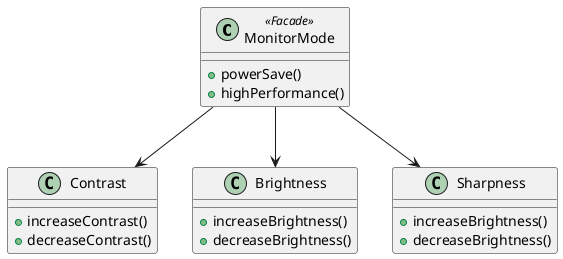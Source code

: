@startuml
class MonitorMode <<Facade>> {
    +powerSave()
    +highPerformance()
}

class Contrast {
    +increaseContrast()
    +decreaseContrast()
}

class Brightness {
    +increaseBrightness()
    +decreaseBrightness()
}

class Sharpness {
    +increaseBrightness()
    +decreaseBrightness()
}

MonitorMode --> Contrast
MonitorMode --> Brightness
MonitorMode --> Sharpness
@enduml


